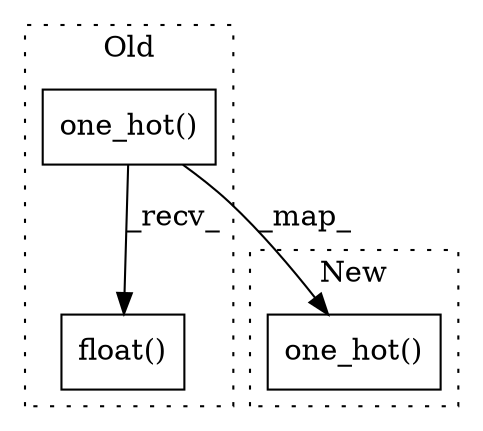 digraph G {
subgraph cluster0 {
1 [label="one_hot()" a="75" s="8692,8705" l="10,34" shape="box"];
3 [label="float()" a="75" s="8692" l="55" shape="box"];
label = "Old";
style="dotted";
}
subgraph cluster1 {
2 [label="one_hot()" a="75" s="8794,8807" l="10,34" shape="box"];
label = "New";
style="dotted";
}
1 -> 2 [label="_map_"];
1 -> 3 [label="_recv_"];
}